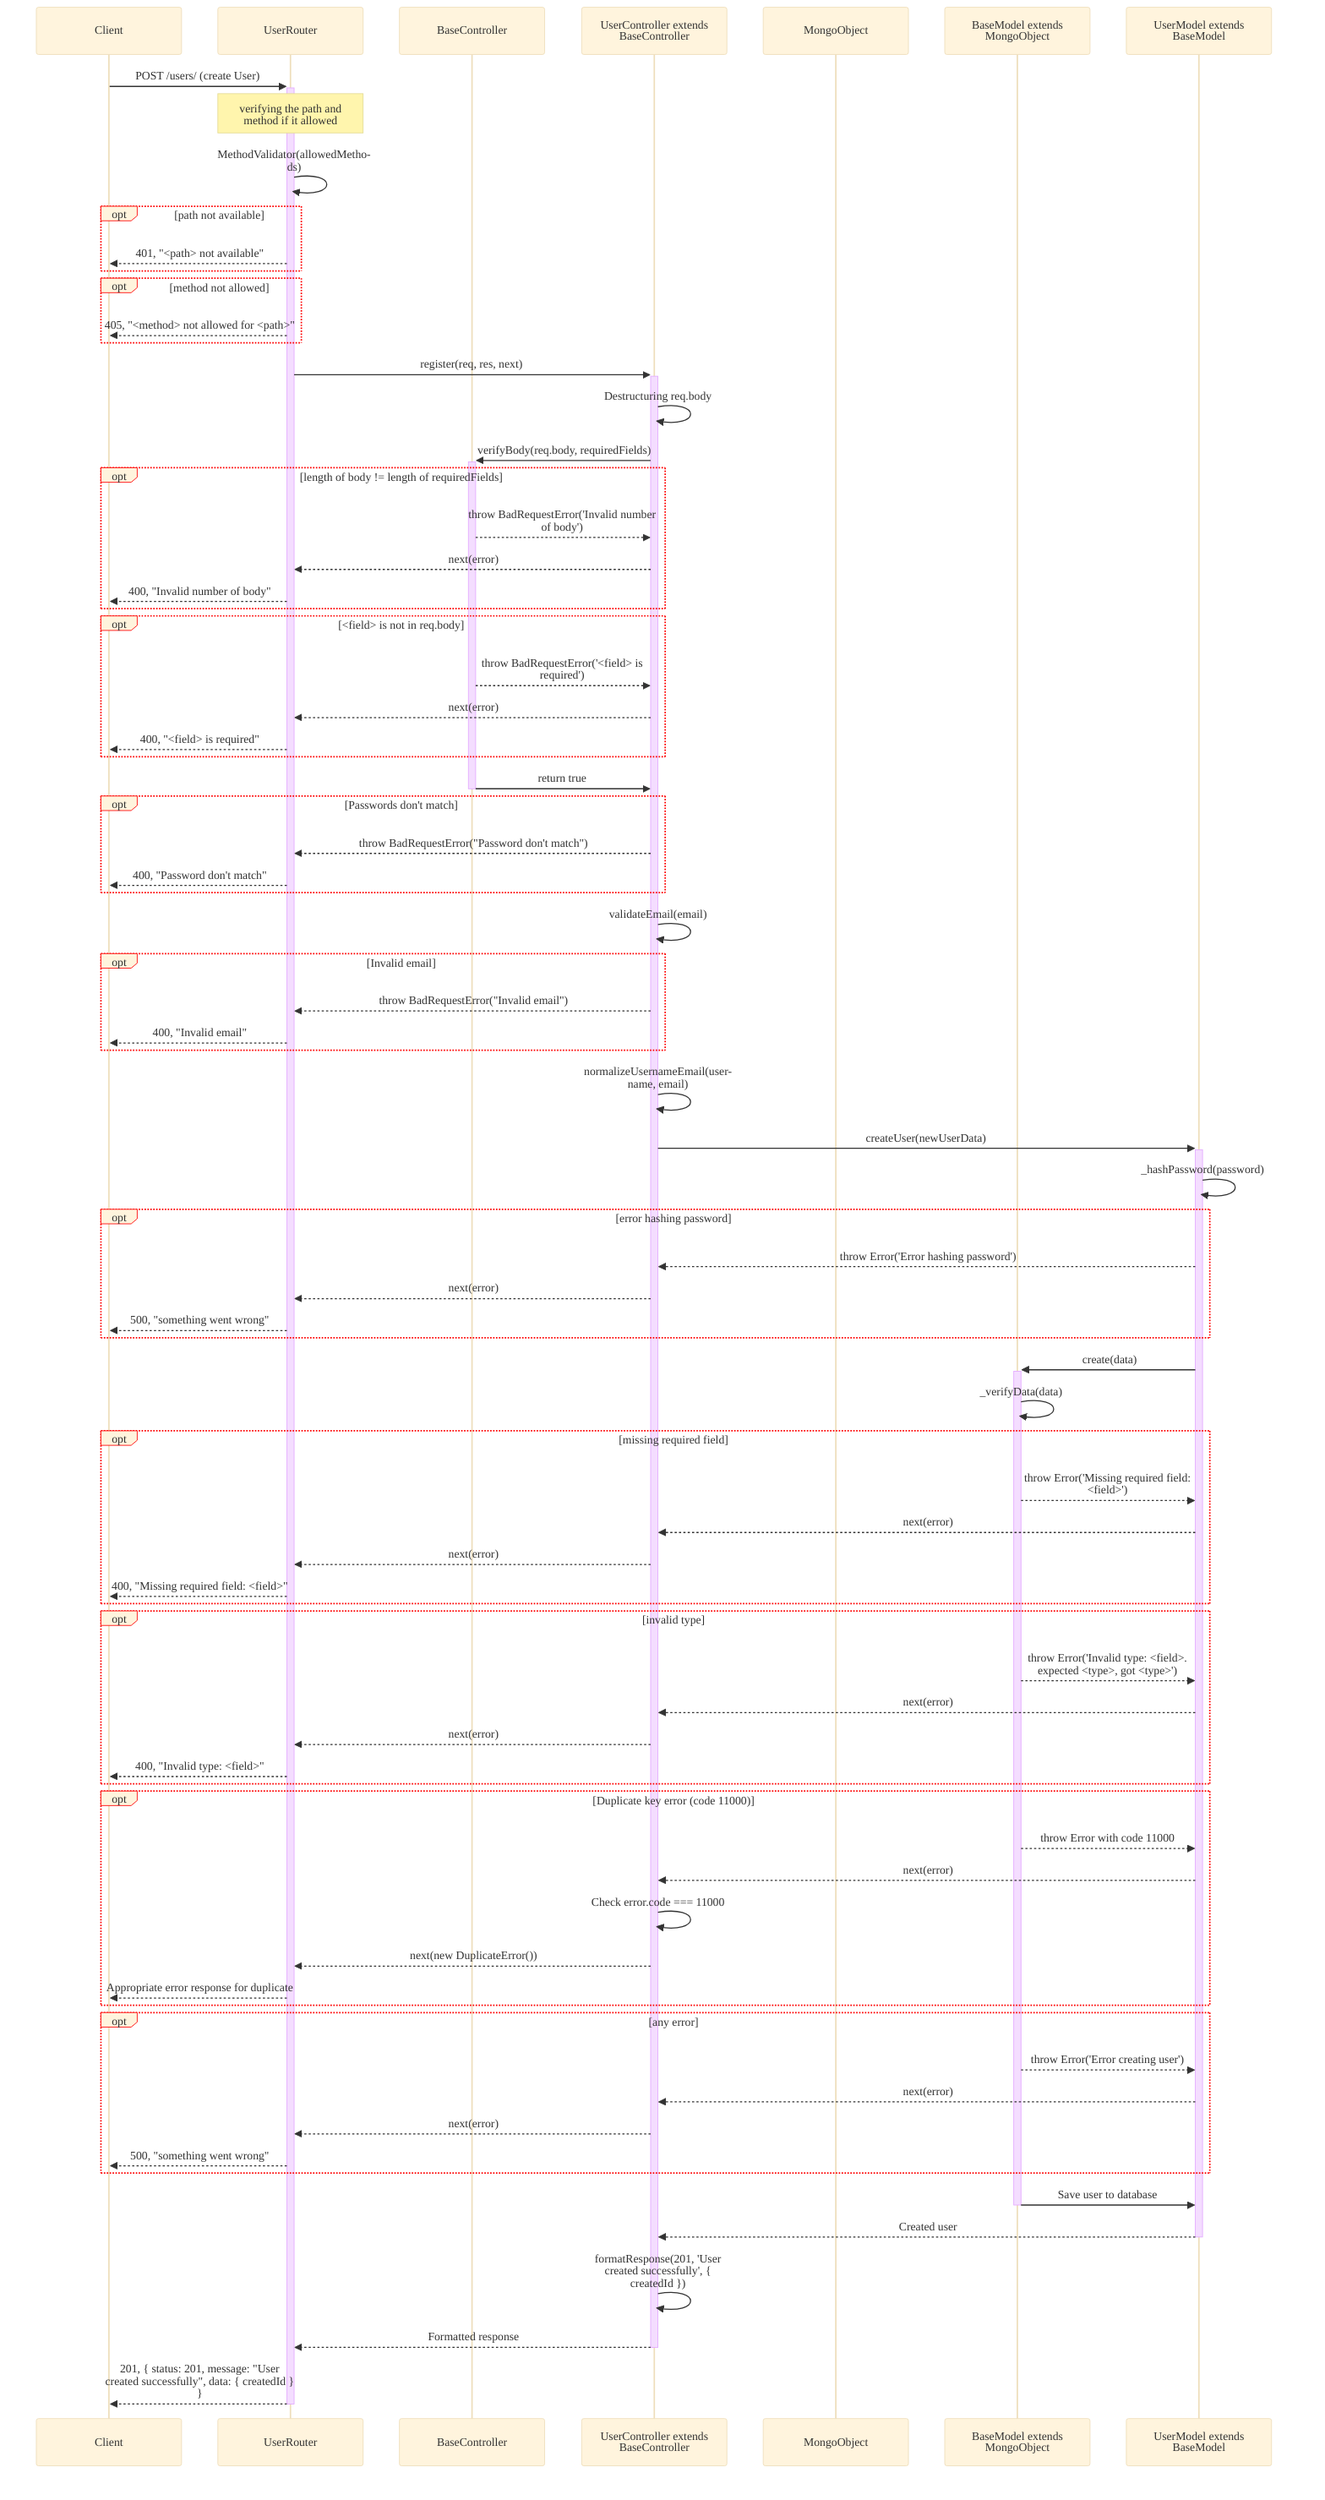 %%{
    init: {
        "theme":"base",
        "themeVariables": {
            "fontFamily": "system-ui",
            'labelBoxBorderColor': '#ff0000'
        },
        "sequence": { 
            "wrap": true, 
            "width": 200 
        } 
    }
}%%
sequenceDiagram
    participant Client
    participant UserRouter as UserRouter
    participant BaseCont as BaseController
    participant UserCont as UserController extends BaseController
    participant MongoObject as MongoObject
    participant BaseModel as BaseModel extends MongoObject
    participant Model as UserModel extends BaseModel

    %% Create User
    Client->>+UserRouter: POST /users/ (create User)
    Note over UserRouter : verifying the path and method if it allowed
    UserRouter->>UserRouter: MethodValidator(allowedMethods)
    opt path not available
        UserRouter-->>Client: 401, "<path> not available"
    end
    opt method not allowed
        UserRouter-->>Client: 405, "<method> not allowed for <path>"
    end
    UserRouter->>+UserCont: register(req, res, next)
    UserCont->>UserCont: Destructuring req.body
    UserCont->>+BaseCont: verifyBody(req.body, requiredFields)
    opt length of body != length of requiredFields
        BaseCont-->>UserCont: throw BadRequestError('Invalid number of body')
        UserCont-->>UserRouter: next(error)
        UserRouter-->>Client: 400, "Invalid number of body"
    end
    opt <field> is not in req.body
        BaseCont-->>UserCont: throw BadRequestError('<field> is required')
        UserCont-->>UserRouter: next(error)
        UserRouter-->>Client: 400, "<field> is required"
    end
    BaseCont->>-UserCont: return true
    opt Passwords don't match
        UserCont-->>UserRouter: throw BadRequestError("Password don't match")
        UserRouter-->>Client: 400, "Password don't match"
    end
    UserCont->>UserCont: validateEmail(email)
    opt Invalid email
        UserCont-->>UserRouter: throw BadRequestError("Invalid email")
        UserRouter-->>Client: 400, "Invalid email"
    end
    UserCont->>UserCont: normalizeUsernameEmail(username, email)
    UserCont->>+Model: createUser(newUserData)
    Model->>Model: _hashPassword(password)
    opt error hashing password
        Model-->>UserCont: throw Error('Error hashing password')
        UserCont-->>UserRouter: next(error)
        UserRouter-->>Client: 500, "something went wrong"
    end
    Model->>+BaseModel: create(data)
    BaseModel->>BaseModel: _verifyData(data)
    opt missing required field
        BaseModel-->>Model: throw Error('Missing required field: <field>')
        Model-->>UserCont: next(error)
        UserCont-->>UserRouter: next(error)
        UserRouter-->>Client: 400, "Missing required field: <field>"
    end
    opt invalid type
        BaseModel-->>Model: throw Error('Invalid type: <field>. expected <type>, got <type>')
        Model-->>UserCont: next(error)
        UserCont-->>UserRouter: next(error)
        UserRouter-->>Client: 400, "Invalid type: <field>"
    end
    opt Duplicate key error (code 11000)
        BaseModel-->>Model: throw Error with code 11000
        Model-->>UserCont: next(error)
        UserCont->>UserCont: Check error.code === 11000
        UserCont-->>UserRouter: next(new DuplicateError())
        UserRouter-->>Client: Appropriate error response for duplicate
    end
    opt any error
        BaseModel-->>Model: throw Error('Error creating user')
        Model-->>UserCont: next(error)
        UserCont-->>UserRouter: next(error)
        UserRouter-->>Client: 500, "something went wrong" 
    end
    BaseModel->>-Model: Save user to database
    Model-->>-UserCont: Created user
    UserCont->>UserCont: formatResponse(201, 'User created successfully', { createdId })
    UserCont-->>-UserRouter: Formatted response
    UserRouter-->>-Client: 201, { status: 201, message: "User created successfully", data: { createdId } }